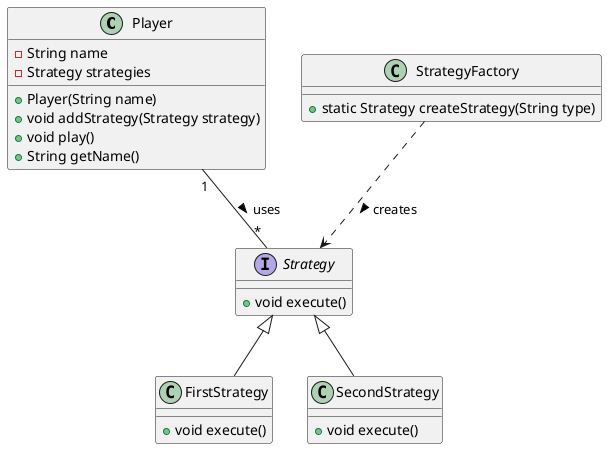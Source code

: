@startuml
class Player {
    - String name
    - Strategy strategies
    + Player(String name)
    + void addStrategy(Strategy strategy)
    + void play()
    + String getName()
}

interface Strategy {
    + void execute()
}

class FirstStrategy {
    + void execute()
}

class SecondStrategy {
    + void execute()
}

class StrategyFactory {
    + static Strategy createStrategy(String type)
}

Player "1" -- "*" Strategy : uses >
Strategy <|-- FirstStrategy
Strategy <|-- SecondStrategy
StrategyFactory ..> Strategy : creates >
@enduml
